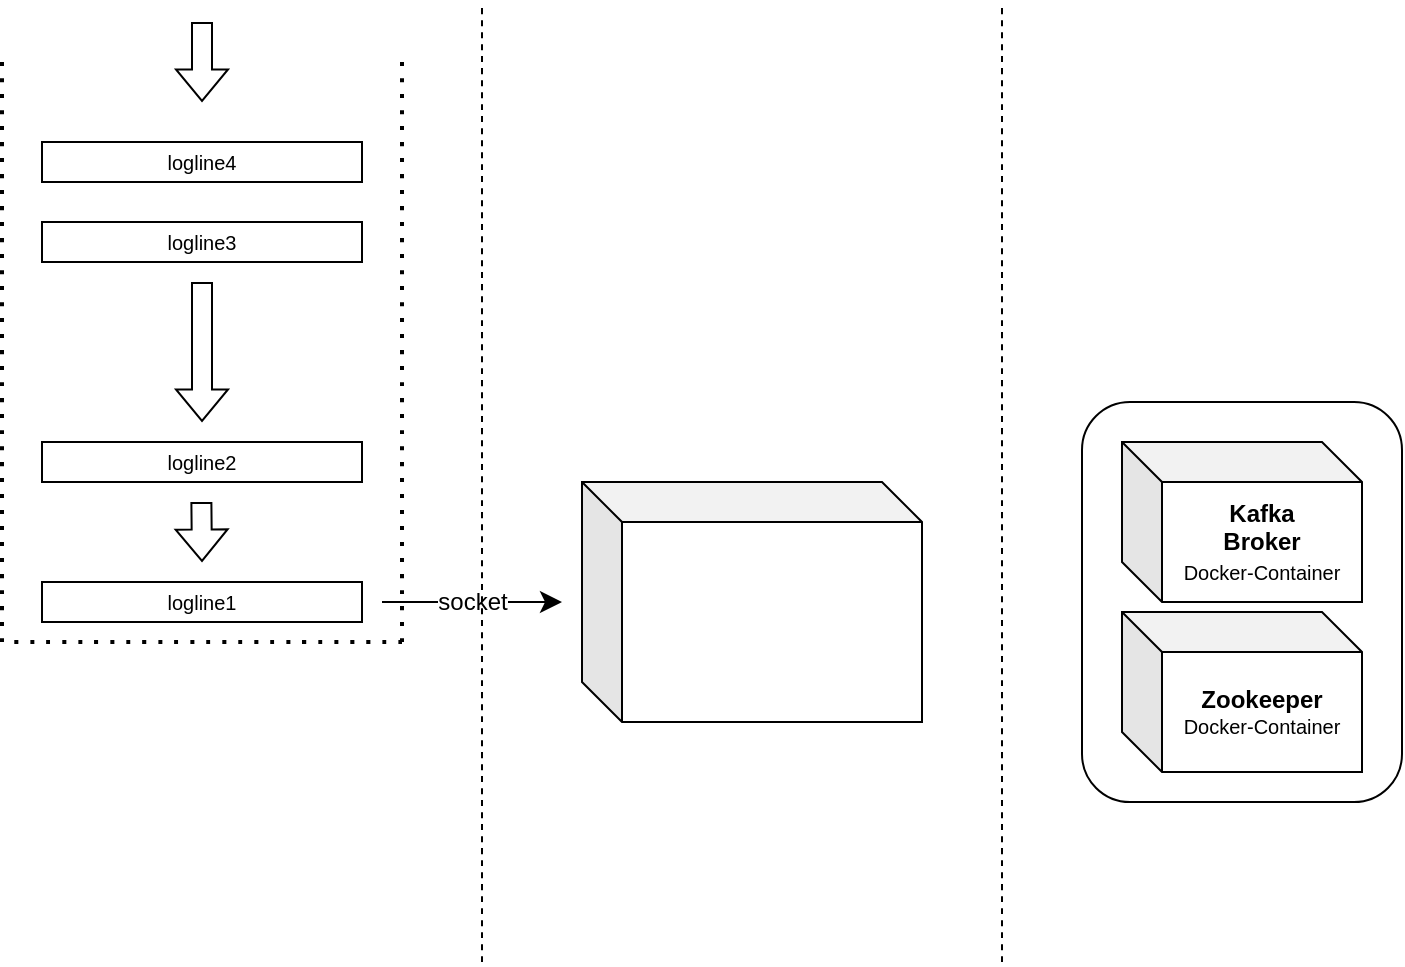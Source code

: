 <mxfile version="24.4.4" type="device">
  <diagram name="Seite-1" id="aE53lLsxp0iVyuQatcCW">
    <mxGraphModel dx="1403" dy="334" grid="1" gridSize="10" guides="1" tooltips="1" connect="1" arrows="1" fold="1" page="1" pageScale="1" pageWidth="827" pageHeight="1169" math="0" shadow="0">
      <root>
        <mxCell id="0" />
        <mxCell id="1" parent="0" />
        <mxCell id="93GAD1mOUf-4iRMIEV79-1" value="" style="rounded=1;whiteSpace=wrap;html=1;" vertex="1" parent="1">
          <mxGeometry x="320" y="440" width="160" height="200" as="geometry" />
        </mxCell>
        <mxCell id="93GAD1mOUf-4iRMIEV79-2" value="&lt;div style=&quot;&quot;&gt;&lt;font style=&quot;font-size: 12px;&quot;&gt;&lt;b&gt;Kafka&lt;/b&gt;&lt;/font&gt;&lt;/div&gt;&lt;div style=&quot;&quot;&gt;&lt;font style=&quot;font-size: 12px;&quot;&gt;&lt;b&gt;Broker&lt;br&gt;&lt;/b&gt;&lt;/font&gt;&lt;/div&gt;&lt;div style=&quot;&quot;&gt;&lt;font style=&quot;font-size: 10px;&quot;&gt;Docker-Container&lt;/font&gt;&lt;br&gt;&lt;/div&gt;" style="shape=cube;whiteSpace=wrap;html=1;boundedLbl=1;backgroundOutline=1;darkOpacity=0.05;darkOpacity2=0.1;size=20;" vertex="1" parent="1">
          <mxGeometry x="340" y="460" width="120" height="80" as="geometry" />
        </mxCell>
        <mxCell id="93GAD1mOUf-4iRMIEV79-3" value="&lt;div&gt;&lt;font style=&quot;font-size: 12px;&quot;&gt;&lt;b&gt;Zookeeper&lt;/b&gt;&lt;/font&gt;&lt;/div&gt;&lt;div style=&quot;font-size: 10px;&quot;&gt;&lt;font style=&quot;font-size: 10px;&quot;&gt;Docker-Container&lt;br&gt;&lt;/font&gt;&lt;/div&gt;" style="shape=cube;whiteSpace=wrap;html=1;boundedLbl=1;backgroundOutline=1;darkOpacity=0.05;darkOpacity2=0.1;size=20;" vertex="1" parent="1">
          <mxGeometry x="340" y="545" width="120" height="80" as="geometry" />
        </mxCell>
        <mxCell id="93GAD1mOUf-4iRMIEV79-5" value="&lt;font style=&quot;font-size: 10px;&quot;&gt;logline1&lt;/font&gt;" style="rounded=0;whiteSpace=wrap;html=1;fontSize=7;" vertex="1" parent="1">
          <mxGeometry x="-200" y="530" width="160" height="20" as="geometry" />
        </mxCell>
        <mxCell id="93GAD1mOUf-4iRMIEV79-6" value="&lt;font style=&quot;font-size: 10px;&quot;&gt;logline2&lt;/font&gt;" style="rounded=0;whiteSpace=wrap;html=1;fontSize=7;" vertex="1" parent="1">
          <mxGeometry x="-200" y="460" width="160" height="20" as="geometry" />
        </mxCell>
        <mxCell id="93GAD1mOUf-4iRMIEV79-7" value="&lt;div&gt;&lt;font style=&quot;font-size: 10px;&quot;&gt;logline3&lt;/font&gt;&lt;/div&gt;" style="rounded=0;whiteSpace=wrap;html=1;fontSize=7;" vertex="1" parent="1">
          <mxGeometry x="-200" y="350" width="160" height="20" as="geometry" />
        </mxCell>
        <mxCell id="93GAD1mOUf-4iRMIEV79-8" value="" style="endArrow=none;dashed=1;html=1;dashPattern=1 3;strokeWidth=2;rounded=0;fontSize=12;startSize=8;endSize=8;curved=1;" edge="1" parent="1">
          <mxGeometry width="50" height="50" relative="1" as="geometry">
            <mxPoint x="-220" y="560" as="sourcePoint" />
            <mxPoint x="-220" y="270" as="targetPoint" />
          </mxGeometry>
        </mxCell>
        <mxCell id="93GAD1mOUf-4iRMIEV79-9" value="&lt;div&gt;&lt;font style=&quot;font-size: 10px;&quot;&gt;logline4&lt;/font&gt;&lt;/div&gt;" style="rounded=0;whiteSpace=wrap;html=1;fontSize=7;" vertex="1" parent="1">
          <mxGeometry x="-200" y="310" width="160" height="20" as="geometry" />
        </mxCell>
        <mxCell id="93GAD1mOUf-4iRMIEV79-10" value="" style="endArrow=none;dashed=1;html=1;dashPattern=1 3;strokeWidth=2;rounded=0;fontSize=12;startSize=8;endSize=8;curved=1;" edge="1" parent="1">
          <mxGeometry width="50" height="50" relative="1" as="geometry">
            <mxPoint x="-20" y="560" as="sourcePoint" />
            <mxPoint x="-20" y="270" as="targetPoint" />
          </mxGeometry>
        </mxCell>
        <mxCell id="93GAD1mOUf-4iRMIEV79-11" value="" style="endArrow=none;dashed=1;html=1;dashPattern=1 3;strokeWidth=2;rounded=0;fontSize=12;startSize=8;endSize=8;curved=1;" edge="1" parent="1">
          <mxGeometry width="50" height="50" relative="1" as="geometry">
            <mxPoint x="-20" y="560" as="sourcePoint" />
            <mxPoint x="-220" y="560" as="targetPoint" />
          </mxGeometry>
        </mxCell>
        <mxCell id="93GAD1mOUf-4iRMIEV79-13" value="" style="shape=flexArrow;endArrow=classic;html=1;rounded=0;fontSize=12;startSize=8;endSize=4.919;curved=1;endWidth=15;" edge="1" parent="1">
          <mxGeometry width="50" height="50" relative="1" as="geometry">
            <mxPoint x="-120" y="250" as="sourcePoint" />
            <mxPoint x="-120" y="290" as="targetPoint" />
          </mxGeometry>
        </mxCell>
        <mxCell id="93GAD1mOUf-4iRMIEV79-14" value="" style="shape=flexArrow;endArrow=classic;html=1;rounded=0;fontSize=12;startSize=8;endSize=4.919;curved=1;endWidth=15;" edge="1" parent="1">
          <mxGeometry width="50" height="50" relative="1" as="geometry">
            <mxPoint x="-120" y="380" as="sourcePoint" />
            <mxPoint x="-120" y="450" as="targetPoint" />
          </mxGeometry>
        </mxCell>
        <mxCell id="93GAD1mOUf-4iRMIEV79-15" value="" style="shape=flexArrow;endArrow=classic;html=1;rounded=0;fontSize=12;startSize=8;endSize=4.919;curved=1;endWidth=15;" edge="1" parent="1">
          <mxGeometry width="50" height="50" relative="1" as="geometry">
            <mxPoint x="-120.31" y="490" as="sourcePoint" />
            <mxPoint x="-120" y="520" as="targetPoint" />
          </mxGeometry>
        </mxCell>
        <mxCell id="93GAD1mOUf-4iRMIEV79-16" value="socket" style="endArrow=classic;html=1;rounded=0;fontSize=12;startSize=8;endSize=8;curved=1;" edge="1" parent="1">
          <mxGeometry width="50" height="50" relative="1" as="geometry">
            <mxPoint x="-30" y="540" as="sourcePoint" />
            <mxPoint x="60" y="540" as="targetPoint" />
          </mxGeometry>
        </mxCell>
        <mxCell id="93GAD1mOUf-4iRMIEV79-17" value="" style="shape=cube;whiteSpace=wrap;html=1;boundedLbl=1;backgroundOutline=1;darkOpacity=0.05;darkOpacity2=0.1;size=20;" vertex="1" parent="1">
          <mxGeometry x="70" y="480" width="170" height="120" as="geometry" />
        </mxCell>
        <mxCell id="93GAD1mOUf-4iRMIEV79-18" value="" style="endArrow=none;dashed=1;html=1;rounded=0;fontSize=12;startSize=8;endSize=8;curved=1;" edge="1" parent="1">
          <mxGeometry width="50" height="50" relative="1" as="geometry">
            <mxPoint x="20" y="720" as="sourcePoint" />
            <mxPoint x="20" y="240" as="targetPoint" />
          </mxGeometry>
        </mxCell>
        <mxCell id="93GAD1mOUf-4iRMIEV79-19" value="" style="endArrow=none;dashed=1;html=1;rounded=0;fontSize=12;startSize=8;endSize=8;curved=1;" edge="1" parent="1">
          <mxGeometry width="50" height="50" relative="1" as="geometry">
            <mxPoint x="280" y="720" as="sourcePoint" />
            <mxPoint x="280" y="240" as="targetPoint" />
          </mxGeometry>
        </mxCell>
      </root>
    </mxGraphModel>
  </diagram>
</mxfile>

